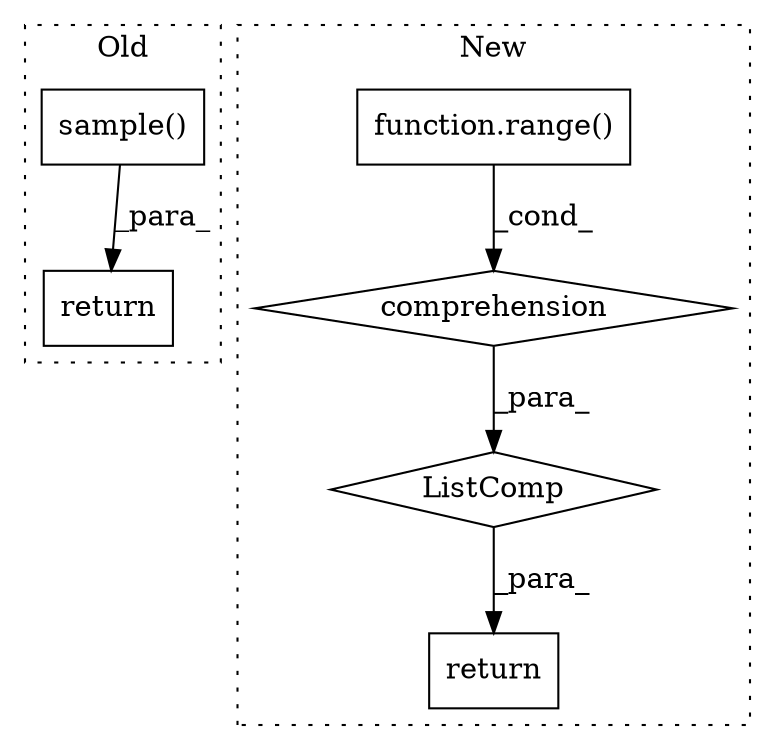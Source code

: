 digraph G {
subgraph cluster0 {
1 [label="sample()" a="75" s="2666" l="17" shape="box"];
6 [label="return" a="93" s="2862" l="7" shape="box"];
label = "Old";
style="dotted";
}
subgraph cluster1 {
2 [label="ListComp" a="106" s="2658" l="72" shape="diamond"];
3 [label="comprehension" a="45" s="2707" l="3" shape="diamond"];
4 [label="return" a="93" s="2742" l="7" shape="box"];
5 [label="function.range()" a="75" s="2716,2728" l="6,1" shape="box"];
label = "New";
style="dotted";
}
1 -> 6 [label="_para_"];
2 -> 4 [label="_para_"];
3 -> 2 [label="_para_"];
5 -> 3 [label="_cond_"];
}